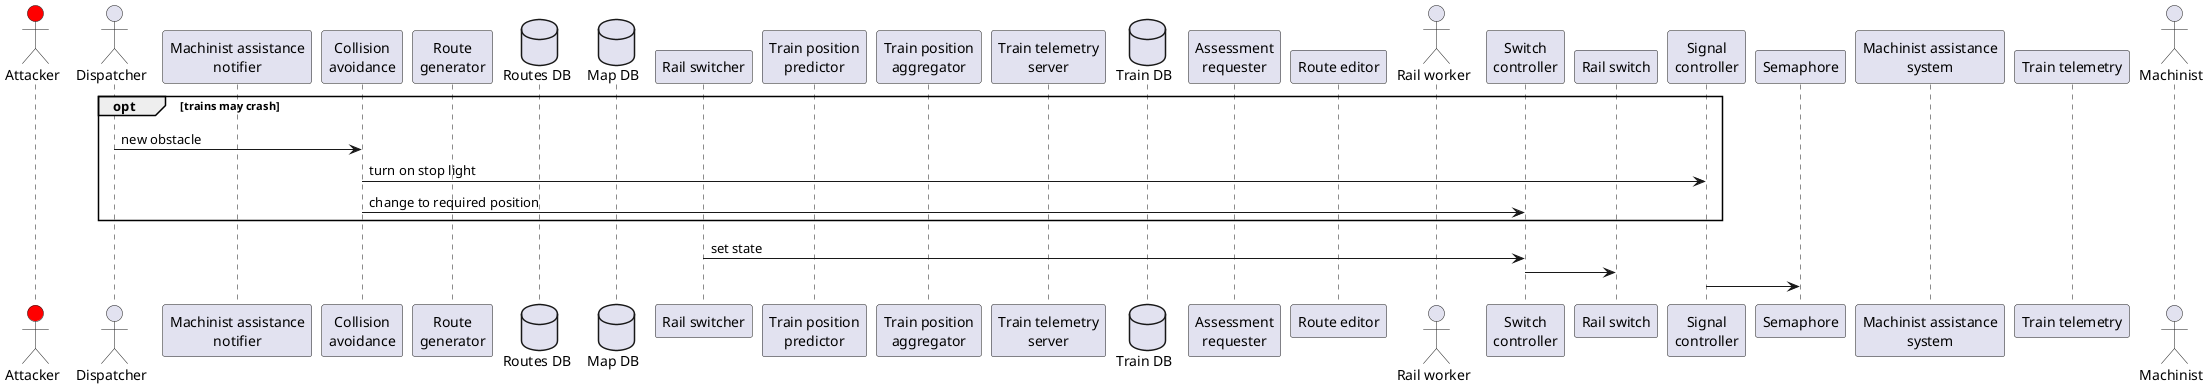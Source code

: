 @startuml
!pragma teoz true
'autonumber

actor "Attacker" as Att #red
actor "Dispatcher" as Dsp

participant "Machinist assistance\nnotifier" as MAN
participant "Collision\navoidance" as CAS
participant "Route\ngenerator" as RG
database "Routes DB" as DBR
database "Map DB" as DBM
participant "Rail switcher" as RSR
participant "Train position\npredictor" as TPP
participant "Train position\naggregator" as TPA
participant "Train telemetry\nserver" as TTS
database "Train DB" as DBT

participant "Assessment\nrequester" as ASSR
participant "Route editor" as ASSE
actor "Rail worker" as Rai

participant "Switch\ncontroller" as RSC
participant "Rail switch" as RS
participant "Signal\ncontroller" as SC
participant "Semaphore" as SEM

participant "Machinist assistance\nsystem" as MAS
participant "Train telemetry" as TEL
actor "Machinist" as Mac



opt trains may crash
Dsp -> CAS : new obstacle
CAS -> SC : turn on stop light
CAS -> RSC : change to required position
end opt

RSR -> RSC : set state
RSC -> RS
SC  -> SEM



@enduml